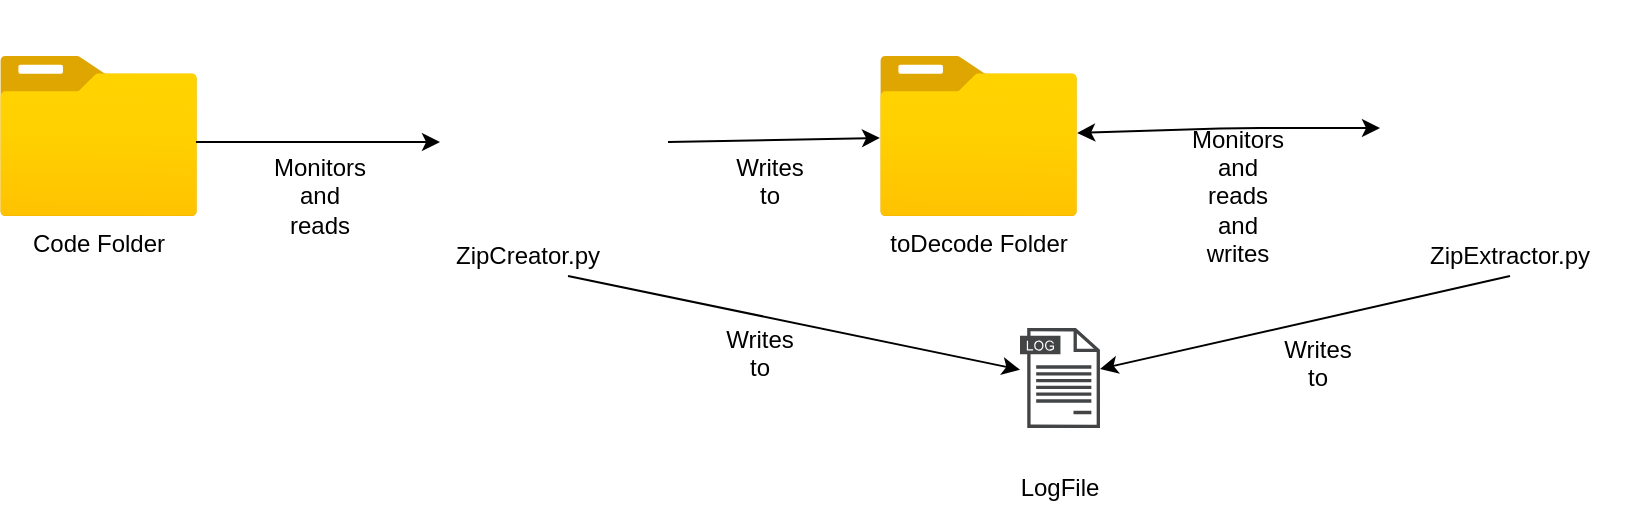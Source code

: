 <mxfile version="14.7.3" type="device"><diagram id="YQ5eWjZlKteAeSM6Z74Y" name="Page-1"><mxGraphModel dx="868" dy="479" grid="1" gridSize="10" guides="1" tooltips="1" connect="1" arrows="1" fold="1" page="1" pageScale="1" pageWidth="850" pageHeight="1100" math="0" shadow="0"><root><mxCell id="0"/><mxCell id="1" parent="0"/><mxCell id="PYGHgU6sayhH2FF2-n2r-1" value="Code Folder" style="aspect=fixed;html=1;points=[];align=center;image;fontSize=12;image=img/lib/azure2/general/Folder_Blank.svg;" vertex="1" parent="1"><mxGeometry x="20" y="84" width="98.57" height="80" as="geometry"/></mxCell><mxCell id="PYGHgU6sayhH2FF2-n2r-2" value="&lt;div&gt;toDecode Folder&lt;/div&gt;" style="aspect=fixed;html=1;points=[];align=center;image;fontSize=12;image=img/lib/azure2/general/Folder_Blank.svg;" vertex="1" parent="1"><mxGeometry x="460" y="84" width="98.57" height="80" as="geometry"/></mxCell><mxCell id="PYGHgU6sayhH2FF2-n2r-3" value="" style="shape=image;html=1;verticalAlign=top;verticalLabelPosition=bottom;labelBackgroundColor=#ffffff;imageAspect=0;aspect=fixed;image=https://cdn4.iconfinder.com/data/icons/logos-and-brands/512/267_Python_logo-128.png" vertex="1" parent="1"><mxGeometry x="240" y="70" width="114" height="114" as="geometry"/></mxCell><mxCell id="PYGHgU6sayhH2FF2-n2r-4" value="&lt;div&gt;ZipCreator.py&lt;/div&gt;" style="text;html=1;strokeColor=none;fillColor=none;align=center;verticalAlign=middle;whiteSpace=wrap;rounded=0;" vertex="1" parent="1"><mxGeometry x="264" y="174" width="40" height="20" as="geometry"/></mxCell><mxCell id="PYGHgU6sayhH2FF2-n2r-5" value="" style="shape=image;html=1;verticalAlign=top;verticalLabelPosition=bottom;labelBackgroundColor=#ffffff;imageAspect=0;aspect=fixed;image=https://cdn4.iconfinder.com/data/icons/logos-and-brands/512/267_Python_logo-128.png" vertex="1" parent="1"><mxGeometry x="710" y="56" width="128" height="128" as="geometry"/></mxCell><mxCell id="PYGHgU6sayhH2FF2-n2r-6" value="&lt;div&gt;ZipExtractor.py&lt;/div&gt;" style="text;html=1;strokeColor=none;fillColor=none;align=center;verticalAlign=middle;whiteSpace=wrap;rounded=0;" vertex="1" parent="1"><mxGeometry x="755" y="174" width="40" height="20" as="geometry"/></mxCell><mxCell id="PYGHgU6sayhH2FF2-n2r-8" value="" style="shape=image;html=1;verticalAlign=top;verticalLabelPosition=bottom;labelBackgroundColor=#ffffff;imageAspect=0;aspect=fixed;image=https://cdn4.iconfinder.com/data/icons/essential-app-1/16/eye-vision-monitor-look-observe-128.png" vertex="1" parent="1"><mxGeometry x="610" y="72" width="58" height="58" as="geometry"/></mxCell><mxCell id="PYGHgU6sayhH2FF2-n2r-9" value="" style="shape=image;html=1;verticalAlign=top;verticalLabelPosition=bottom;labelBackgroundColor=#ffffff;imageAspect=0;aspect=fixed;image=https://cdn4.iconfinder.com/data/icons/essential-app-1/16/eye-vision-monitor-look-observe-128.png" vertex="1" parent="1"><mxGeometry x="150" y="56" width="60" height="60" as="geometry"/></mxCell><mxCell id="PYGHgU6sayhH2FF2-n2r-13" value="" style="endArrow=classic;html=1;entryX=0;entryY=0.5;entryDx=0;entryDy=0;exitX=0.994;exitY=0.538;exitDx=0;exitDy=0;exitPerimeter=0;" edge="1" parent="1" source="PYGHgU6sayhH2FF2-n2r-1" target="PYGHgU6sayhH2FF2-n2r-3"><mxGeometry width="50" height="50" relative="1" as="geometry"><mxPoint x="250" y="240" as="sourcePoint"/><mxPoint x="170" y="260" as="targetPoint"/><Array as="points"/></mxGeometry></mxCell><mxCell id="PYGHgU6sayhH2FF2-n2r-15" value="" style="endArrow=classic;html=1;exitX=1;exitY=0.5;exitDx=0;exitDy=0;" edge="1" parent="1" source="PYGHgU6sayhH2FF2-n2r-3" target="PYGHgU6sayhH2FF2-n2r-2"><mxGeometry width="50" height="50" relative="1" as="geometry"><mxPoint x="400" y="270" as="sourcePoint"/><mxPoint x="450" y="220" as="targetPoint"/></mxGeometry></mxCell><mxCell id="PYGHgU6sayhH2FF2-n2r-16" value="" style="endArrow=classic;startArrow=classic;html=1;exitX=0;exitY=0.5;exitDx=0;exitDy=0;" edge="1" parent="1" source="PYGHgU6sayhH2FF2-n2r-5" target="PYGHgU6sayhH2FF2-n2r-2"><mxGeometry width="50" height="50" relative="1" as="geometry"><mxPoint x="400" y="270" as="sourcePoint"/><mxPoint x="570" y="120" as="targetPoint"/><Array as="points"><mxPoint x="640" y="120"/></Array></mxGeometry></mxCell><mxCell id="PYGHgU6sayhH2FF2-n2r-17" value="Monitors and reads" style="text;html=1;strokeColor=none;fillColor=none;align=center;verticalAlign=middle;whiteSpace=wrap;rounded=0;" vertex="1" parent="1"><mxGeometry x="160" y="144" width="40" height="20" as="geometry"/></mxCell><mxCell id="PYGHgU6sayhH2FF2-n2r-18" value="&lt;div&gt;Writes to&lt;/div&gt;&lt;div&gt;&lt;br&gt;&lt;/div&gt;" style="text;html=1;strokeColor=none;fillColor=none;align=center;verticalAlign=middle;whiteSpace=wrap;rounded=0;" vertex="1" parent="1"><mxGeometry x="385" y="144" width="40" height="20" as="geometry"/></mxCell><mxCell id="PYGHgU6sayhH2FF2-n2r-19" value="&lt;div&gt;Monitors and reads&lt;/div&gt;&lt;div&gt;and writes&lt;/div&gt;" style="text;html=1;strokeColor=none;fillColor=none;align=center;verticalAlign=middle;whiteSpace=wrap;rounded=0;" vertex="1" parent="1"><mxGeometry x="619" y="144" width="40" height="20" as="geometry"/></mxCell><mxCell id="PYGHgU6sayhH2FF2-n2r-22" value="" style="pointerEvents=1;shadow=0;dashed=0;html=1;strokeColor=none;fillColor=#434445;aspect=fixed;labelPosition=center;verticalLabelPosition=bottom;verticalAlign=top;align=center;outlineConnect=0;shape=mxgraph.vvd.log_files;" vertex="1" parent="1"><mxGeometry x="530" y="220" width="40" height="50" as="geometry"/></mxCell><mxCell id="PYGHgU6sayhH2FF2-n2r-23" value="" style="endArrow=classic;html=1;exitX=1;exitY=1;exitDx=0;exitDy=0;" edge="1" parent="1" source="PYGHgU6sayhH2FF2-n2r-4" target="PYGHgU6sayhH2FF2-n2r-22"><mxGeometry width="50" height="50" relative="1" as="geometry"><mxPoint x="364" y="137" as="sourcePoint"/><mxPoint x="470" y="134.952" as="targetPoint"/></mxGeometry></mxCell><mxCell id="PYGHgU6sayhH2FF2-n2r-24" value="" style="endArrow=classic;html=1;exitX=0.5;exitY=1;exitDx=0;exitDy=0;" edge="1" parent="1" source="PYGHgU6sayhH2FF2-n2r-6" target="PYGHgU6sayhH2FF2-n2r-22"><mxGeometry width="50" height="50" relative="1" as="geometry"><mxPoint x="760" y="220" as="sourcePoint"/><mxPoint x="530" y="350" as="targetPoint"/><Array as="points"/></mxGeometry></mxCell><mxCell id="PYGHgU6sayhH2FF2-n2r-25" value="&lt;div&gt;Writes to&lt;/div&gt;&lt;div&gt;&lt;br&gt;&lt;/div&gt;" style="text;html=1;strokeColor=none;fillColor=none;align=center;verticalAlign=middle;whiteSpace=wrap;rounded=0;" vertex="1" parent="1"><mxGeometry x="380" y="230" width="40" height="20" as="geometry"/></mxCell><mxCell id="PYGHgU6sayhH2FF2-n2r-26" value="&lt;div&gt;Writes to&lt;/div&gt;&lt;div&gt;&lt;br&gt;&lt;/div&gt;" style="text;html=1;strokeColor=none;fillColor=none;align=center;verticalAlign=middle;whiteSpace=wrap;rounded=0;" vertex="1" parent="1"><mxGeometry x="659" y="235" width="40" height="20" as="geometry"/></mxCell><mxCell id="PYGHgU6sayhH2FF2-n2r-27" value="LogFile" style="text;html=1;strokeColor=none;fillColor=none;align=center;verticalAlign=middle;whiteSpace=wrap;rounded=0;" vertex="1" parent="1"><mxGeometry x="530" y="290" width="40" height="20" as="geometry"/></mxCell></root></mxGraphModel></diagram></mxfile>